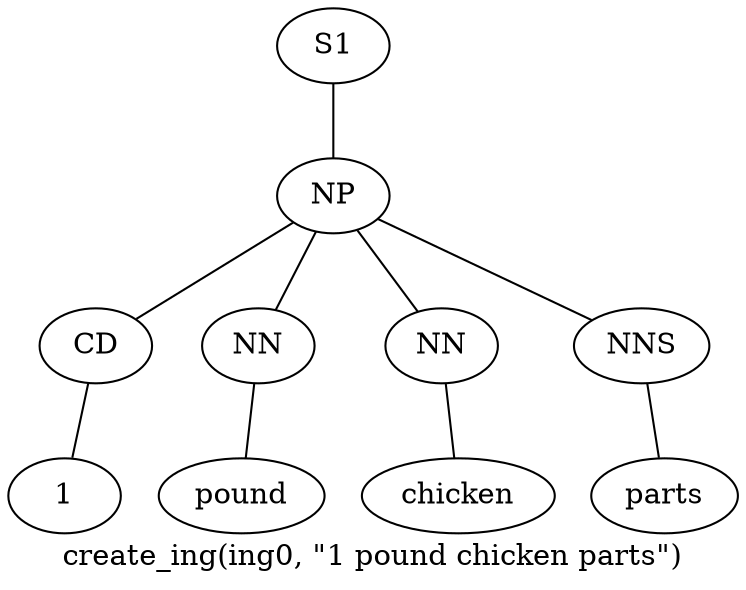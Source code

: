 graph SyntaxGraph {
	label = "create_ing(ing0, \"1 pound chicken parts\")";
	Node0 [label="S1"];
	Node1 [label="NP"];
	Node2 [label="CD"];
	Node3 [label="1"];
	Node4 [label="NN"];
	Node5 [label="pound"];
	Node6 [label="NN"];
	Node7 [label="chicken"];
	Node8 [label="NNS"];
	Node9 [label="parts"];

	Node0 -- Node1;
	Node1 -- Node2;
	Node1 -- Node4;
	Node1 -- Node6;
	Node1 -- Node8;
	Node2 -- Node3;
	Node4 -- Node5;
	Node6 -- Node7;
	Node8 -- Node9;
}